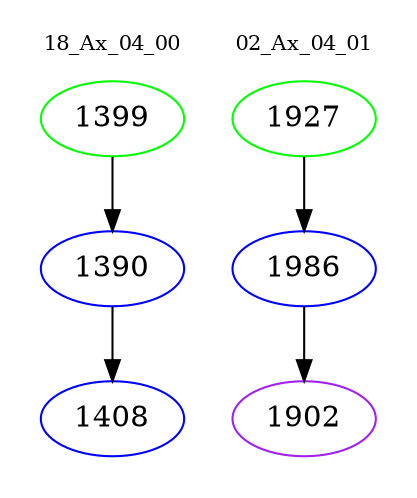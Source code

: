 digraph{
subgraph cluster_0 {
color = white
label = "18_Ax_04_00";
fontsize=10;
T0_1399 [label="1399", color="green"]
T0_1399 -> T0_1390 [color="black"]
T0_1390 [label="1390", color="blue"]
T0_1390 -> T0_1408 [color="black"]
T0_1408 [label="1408", color="blue"]
}
subgraph cluster_1 {
color = white
label = "02_Ax_04_01";
fontsize=10;
T1_1927 [label="1927", color="green"]
T1_1927 -> T1_1986 [color="black"]
T1_1986 [label="1986", color="blue"]
T1_1986 -> T1_1902 [color="black"]
T1_1902 [label="1902", color="purple"]
}
}
